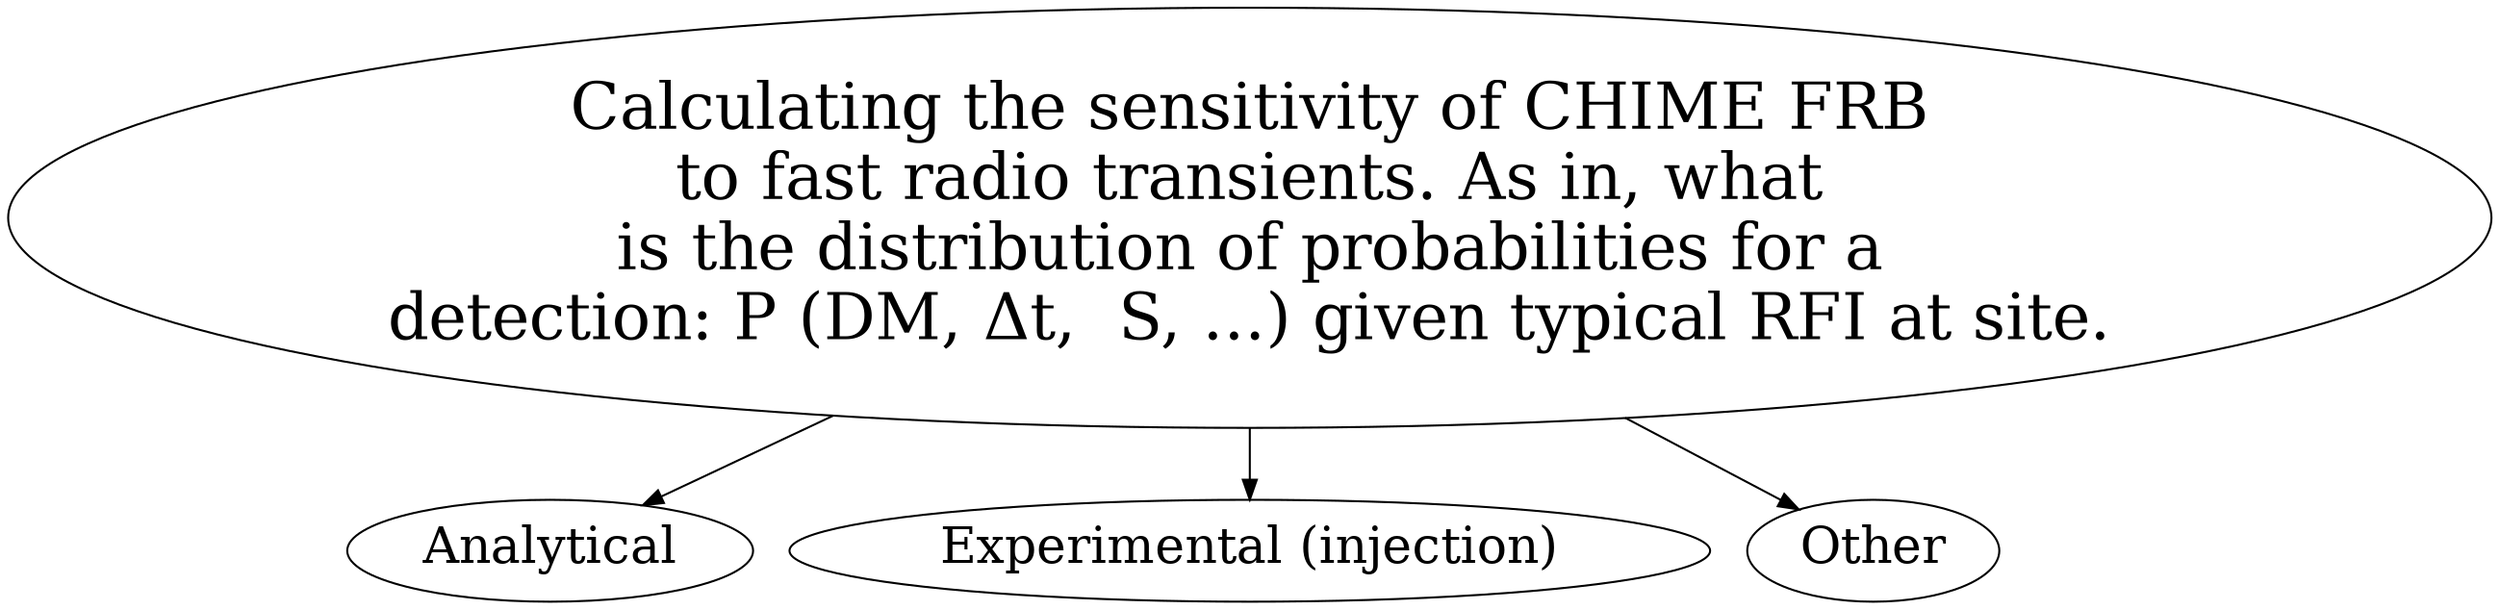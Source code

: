 digraph mygraph {
//layout="sfdp";
    overlap="prism";
    splines="true";
    A [fontsize=32 label="Calculating the sensitivity of CHIME FRB\nto fast radio transients. As in, what\nis the distribution of probabilities for a\ndetection: P (DM, Δt,  S, ...) given typical RFI at site."];
    B1 [fontsize=25 label="Analytical"];
    B2 [fontsize=25 label="Experimental (injection)"];
    B5 [fontsize=25 label="Other"];
    A -> B1 ;
    A -> B2 ;
    A -> B5 ;
}
